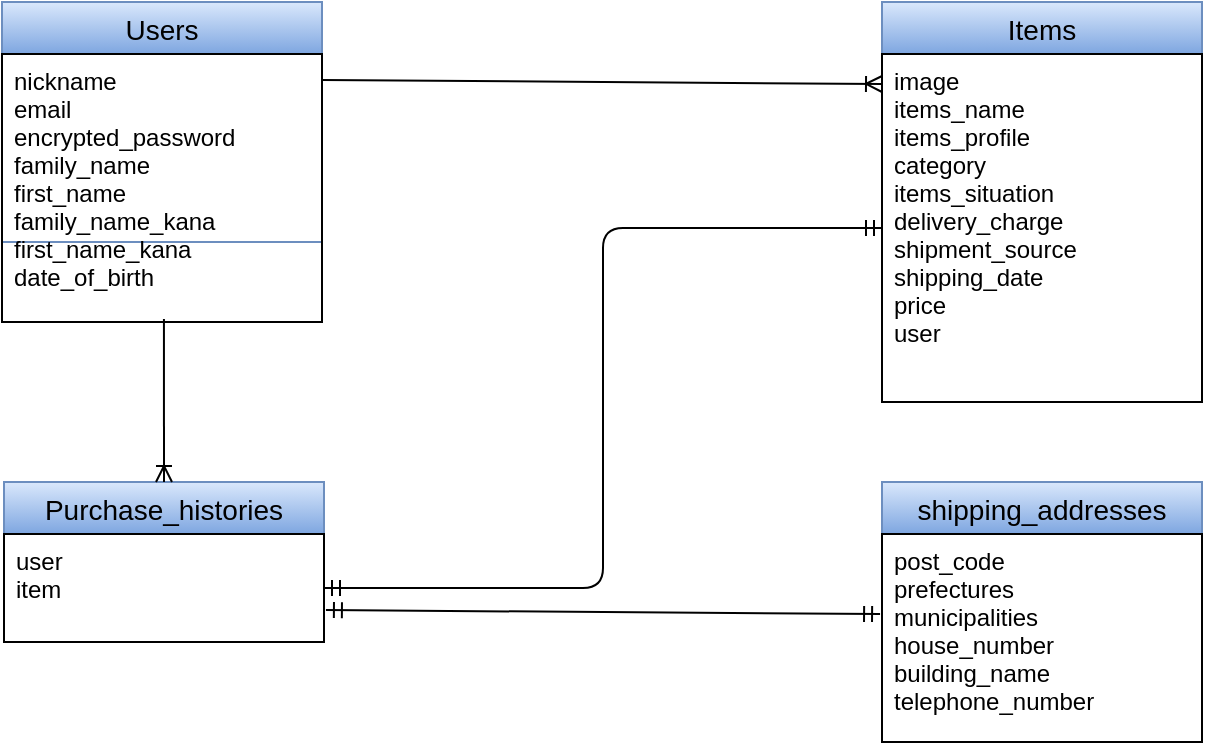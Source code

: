 <mxfile>
    <diagram id="aoAj5RgGYdZR_wtZBNFM" name="ページ1">
        <mxGraphModel dx="754" dy="551" grid="1" gridSize="10" guides="1" tooltips="1" connect="1" arrows="1" fold="1" page="1" pageScale="1" pageWidth="827" pageHeight="1169" background="#ffffff" math="0" shadow="0">
            <root>
                <mxCell id="0"/>
                <mxCell id="1" parent="0"/>
                <mxCell id="2" value="Users" style="swimlane;fontStyle=0;childLayout=stackLayout;horizontal=1;startSize=26;horizontalStack=0;resizeParent=1;resizeParentMax=0;resizeLast=0;collapsible=1;marginBottom=0;align=center;fontSize=14;fillColor=#dae8fc;strokeColor=#6c8ebf;gradientColor=#7ea6e0;fontColor=#000000;" parent="1" vertex="1">
                    <mxGeometry x="40" y="80" width="160" height="120" as="geometry"/>
                </mxCell>
                <mxCell id="6" value="Purchase_histories" style="swimlane;fontStyle=0;childLayout=stackLayout;horizontal=1;startSize=26;horizontalStack=0;resizeParent=1;resizeParentMax=0;resizeLast=0;collapsible=1;marginBottom=0;align=center;fontSize=14;fillColor=#dae8fc;strokeColor=#6c8ebf;gradientColor=#7ea6e0;fontColor=#000000;" parent="1" vertex="1">
                    <mxGeometry x="41" y="320" width="160" height="80" as="geometry"/>
                </mxCell>
                <mxCell id="9" value="user&#10;item" style="text;fillColor=none;spacingLeft=4;spacingRight=4;overflow=hidden;rotatable=0;points=[[0,0.5],[1,0.5]];portConstraint=eastwest;fontSize=12;fontColor=#000000;labelBorderColor=none;strokeColor=#000000;" parent="6" vertex="1">
                    <mxGeometry y="26" width="160" height="54" as="geometry"/>
                </mxCell>
                <mxCell id="15" value="Items" style="swimlane;fontStyle=0;childLayout=stackLayout;horizontal=1;startSize=26;horizontalStack=0;resizeParent=1;resizeParentMax=0;resizeLast=0;collapsible=1;marginBottom=0;align=center;fontSize=14;gradientColor=#7ea6e0;fillColor=#dae8fc;strokeColor=#6c8ebf;fontColor=#000000;" parent="1" vertex="1">
                    <mxGeometry x="480" y="80" width="160" height="200" as="geometry"/>
                </mxCell>
                <mxCell id="18" value="image&#10;items_name&#10;items_profile&#10;category&#10;items_situation&#10;delivery_charge&#10;shipment_source&#10;shipping_date&#10;price&#10;user" style="text;fillColor=none;spacingLeft=4;spacingRight=4;overflow=hidden;rotatable=0;points=[[0,0.5],[1,0.5]];portConstraint=eastwest;fontSize=12;fontColor=#000000;labelBorderColor=none;strokeColor=#000000;" parent="15" vertex="1">
                    <mxGeometry y="26" width="160" height="174" as="geometry"/>
                </mxCell>
                <mxCell id="19" value="shipping_addresses" style="swimlane;fontStyle=0;childLayout=stackLayout;horizontal=1;startSize=26;horizontalStack=0;resizeParent=1;resizeParentMax=0;resizeLast=0;collapsible=1;marginBottom=0;align=center;fontSize=14;gradientColor=#7ea6e0;fillColor=#dae8fc;strokeColor=#6c8ebf;fontColor=#000000;" parent="1" vertex="1">
                    <mxGeometry x="480" y="320" width="160" height="130" as="geometry"/>
                </mxCell>
                <mxCell id="22" value="post_code&#10;prefectures&#10;municipalities&#10;house_number&#10;building_name&#10;telephone_number" style="text;fillColor=none;spacingLeft=4;spacingRight=4;overflow=hidden;rotatable=0;points=[[0,0.5],[1,0.5]];portConstraint=eastwest;fontSize=12;fontColor=#000000;labelBorderColor=none;strokeColor=#000000;" parent="19" vertex="1">
                    <mxGeometry y="26" width="160" height="104" as="geometry"/>
                </mxCell>
                <mxCell id="50" value="" style="fontSize=12;html=1;endArrow=ERoneToMany;strokeColor=#000000;entryX=0.5;entryY=0;entryDx=0;entryDy=0;exitX=0.506;exitY=0.989;exitDx=0;exitDy=0;exitPerimeter=0;" edge="1" parent="1" source="5" target="6">
                    <mxGeometry width="100" height="100" relative="1" as="geometry">
                        <mxPoint x="120" y="210" as="sourcePoint"/>
                        <mxPoint x="430" y="260" as="targetPoint"/>
                    </mxGeometry>
                </mxCell>
                <mxCell id="51" value="" style="fontSize=12;html=1;endArrow=ERoneToMany;strokeColor=#000000;" edge="1" parent="1">
                    <mxGeometry width="100" height="100" relative="1" as="geometry">
                        <mxPoint x="200" y="119" as="sourcePoint"/>
                        <mxPoint x="480" y="121" as="targetPoint"/>
                    </mxGeometry>
                </mxCell>
                <mxCell id="52" value="" style="fontSize=12;html=1;endArrow=ERmandOne;startArrow=ERmandOne;strokeColor=#000000;exitX=1.006;exitY=0.704;exitDx=0;exitDy=0;exitPerimeter=0;entryX=-0.006;entryY=0.385;entryDx=0;entryDy=0;entryPerimeter=0;" edge="1" parent="1" source="9" target="22">
                    <mxGeometry width="100" height="100" relative="1" as="geometry">
                        <mxPoint x="330" y="360" as="sourcePoint"/>
                        <mxPoint x="430" y="260" as="targetPoint"/>
                    </mxGeometry>
                </mxCell>
                <mxCell id="5" value="nickname&#10;email&#10;encrypted_password&#10;family_name&#10;first_name&#10;family_name_kana&#10;first_name_kana&#10;date_of_birth" style="text;fillColor=none;spacingLeft=4;spacingRight=4;overflow=hidden;rotatable=0;points=[[0,0.5],[1,0.5]];portConstraint=eastwest;fontSize=12;fontColor=#000000;labelBorderColor=none;strokeColor=#000000;" parent="1" vertex="1">
                    <mxGeometry x="40" y="106" width="160" height="134" as="geometry"/>
                </mxCell>
                <mxCell id="53" value="" style="edgeStyle=orthogonalEdgeStyle;fontSize=12;html=1;endArrow=ERmandOne;startArrow=ERmandOne;strokeColor=#000000;exitX=1;exitY=0.5;exitDx=0;exitDy=0;entryX=0;entryY=0.5;entryDx=0;entryDy=0;" edge="1" parent="1" source="9" target="18">
                    <mxGeometry width="100" height="100" relative="1" as="geometry">
                        <mxPoint x="404" y="241" as="sourcePoint"/>
                        <mxPoint x="478" y="160" as="targetPoint"/>
                    </mxGeometry>
                </mxCell>
            </root>
        </mxGraphModel>
    </diagram>
</mxfile>